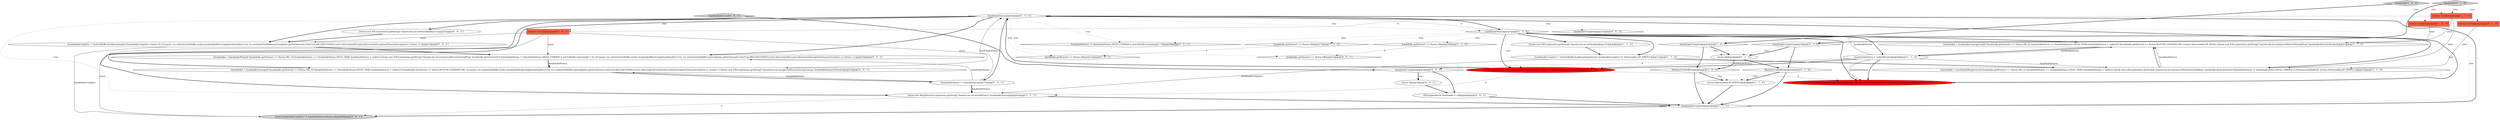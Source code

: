 digraph {
13 [style = filled, label = "handshake.getStatus() == Status.OK@@@17@@@['1', '1', '0']", fillcolor = white, shape = diamond image = "AAA0AAABBB1BBB"];
33 [style = filled, label = "handshakeInternal['0', '0', '1']", fillcolor = lightgray, shape = diamond image = "AAA0AAABBB3BBB"];
28 [style = filled, label = "{handshakeComplete = !netOutBuffer.hasRemaining()if (handshakeComplete) {return 0}{if (async) {sc.write(netOutBuffer,socket,handshakeWriteCompletionHandler)}{try {sc.write(netOutBuffer).get(endpoint.getSoTimeout(),TimeUnit.MILLISECONDS)}catch (InterruptedException|ExecutionException|TimeoutException e) }return 1}}@@@10@@@['0', '0', '1']", fillcolor = white, shape = ellipse image = "AAA0AAABBB3BBB"];
16 [style = filled, label = "handshake.getStatus() == Status.OK@@@29@@@['1', '1', '0']", fillcolor = white, shape = diamond image = "AAA0AAABBB1BBB"];
4 [style = filled, label = "handshakeComplete@@@3@@@['1', '0', '0']", fillcolor = white, shape = diamond image = "AAA0AAABBB1BBB"];
17 [style = filled, label = "handshakeStatus@@@6@@@['1', '1', '1']", fillcolor = white, shape = diamond image = "AAA0AAABBB1BBB"];
6 [style = filled, label = "return SelectionKey.OP_WRITE@@@4@@@['1', '1', '0']", fillcolor = white, shape = ellipse image = "AAA0AAABBB1BBB"];
27 [style = filled, label = "boolean async@@@2@@@['0', '0', '1']", fillcolor = tomato, shape = box image = "AAA0AAABBB3BBB"];
30 [style = filled, label = "{handshake = handshakeWrap()if (handshake.getStatus() == Status.OK) {if (handshakeStatus == HandshakeStatus.NEED_TASK) handshakeStatus = tasks()}{throw new IOException(sm.getString(\"channel.nio.ssl.unexpectedStatusDuringWrap\",handshake.getStatus()))}if (handshakeStatus != HandshakeStatus.NEED_UNWRAP || netOutBuffer.remaining() > 0) {if (async) {sc.write(netOutBuffer,socket,handshakeWriteCompletionHandler)}{try {sc.write(netOutBuffer).get(endpoint.getSoTimeout(),TimeUnit.MILLISECONDS)}catch (InterruptedException|ExecutionException|TimeoutException e) }return 1}}@@@30@@@['0', '0', '1']", fillcolor = white, shape = ellipse image = "AAA0AAABBB3BBB"];
32 [style = filled, label = "handshake.getStatus() == Status.OK@@@55@@@['0', '0', '1']", fillcolor = white, shape = diamond image = "AAA0AAABBB3BBB"];
38 [style = filled, label = "handshakeComplete@@@3@@@['0', '0', '1']", fillcolor = white, shape = diamond image = "AAA0AAABBB3BBB"];
34 [style = filled, label = "{handshake = handshakeUnwrap()if (handshake.getStatus() == Status.OK) {if (handshakeStatus == HandshakeStatus.NEED_TASK) handshakeStatus = tasks()}if (handshake.getStatus() == Status.BUFFER_UNDERFLOW) {if (async) {sc.read(netInBuffer,socket,handshakeReadCompletionHandler)}{try {sc.read(netInBuffer).get(endpoint.getSoTimeout(),TimeUnit.MILLISECONDS)}catch (InterruptedException|ExecutionException|TimeoutException e) }return 1}{throw new IOException(sm.getString(\"channel.nio.ssl.unexpectedStatusDuringUnwrap\",handshakeStatus))}break}@@@53@@@['0', '0', '1']", fillcolor = white, shape = ellipse image = "AAA0AAABBB3BBB"];
8 [style = filled, label = "{handshake = handshakeUnwrap(read)if (handshake.getStatus() == Status.OK) {if (handshakeStatus == HandshakeStatus.NEED_TASK) handshakeStatus = tasks()}if (handshake.getStatus() == Status.BUFFER_UNDERFLOW) {return SelectionKey.OP_READ}{throw new IOException(sm.getString(\"channel.nio.ssl.unexpectedStatusDuringWrap\",handshakeStatus))}break}@@@27@@@['1', '1', '0']", fillcolor = white, shape = ellipse image = "AAA0AAABBB1BBB"];
2 [style = filled, label = "!handshakeComplete@@@5@@@['1', '1', '1']", fillcolor = white, shape = diamond image = "AAA0AAABBB1BBB"];
19 [style = filled, label = "{throw new IOException(sm.getString(\"channel.nio.ssl.notHandshaking\"))}@@@8@@@['1', '1', '0']", fillcolor = white, shape = ellipse image = "AAA0AAABBB1BBB"];
31 [style = filled, label = "return handshakeComplete? 0: handshakeInternal(async)@@@84@@@['0', '0', '1']", fillcolor = lightgray, shape = ellipse image = "AAA0AAABBB3BBB"];
35 [style = filled, label = "handshakeComplete@@@12@@@['0', '0', '1']", fillcolor = white, shape = diamond image = "AAA0AAABBB3BBB"];
22 [style = filled, label = "boolean write@@@2@@@['0', '1', '0']", fillcolor = tomato, shape = box image = "AAA0AAABBB2BBB"];
25 [style = filled, label = "return 0@@@3@@@['0', '0', '1']", fillcolor = white, shape = ellipse image = "AAA0AAABBB3BBB"];
9 [style = filled, label = "boolean read@@@2@@@['1', '0', '0']", fillcolor = tomato, shape = box image = "AAA0AAABBB1BBB"];
36 [style = filled, label = "SSLEngineResult handshake = null@@@4@@@['0', '0', '1']", fillcolor = white, shape = ellipse image = "AAA0AAABBB3BBB"];
14 [style = filled, label = "throw new IllegalStateException(sm.getString(\"channel.nio.ssl.invalidStatus\",handshakeStatus))@@@81@@@['1', '1', '1']", fillcolor = white, shape = ellipse image = "AAA0AAABBB1BBB"];
0 [style = filled, label = "{handshake = handshakeWrap(write)if (handshake.getStatus() == Status.OK) {if (handshakeStatus == HandshakeStatus.NEED_TASK) handshakeStatus = tasks()}{throw new IOException(sm.getString(\"channel.nio.ssl.unexpectedStatusDuringWrap\",handshake.getStatus()))}if (handshakeStatus != HandshakeStatus.NEED_UNWRAP || (!flush(netOutBuffer))) {return SelectionKey.OP_WRITE}}@@@15@@@['1', '1', '0']", fillcolor = white, shape = ellipse image = "AAA0AAABBB1BBB"];
5 [style = filled, label = "throw new IllegalStateException(\"Invalid handshake status:\" + handshakeStatus)@@@44@@@['1', '0', '0']", fillcolor = red, shape = ellipse image = "AAA1AAABBB1BBB"];
12 [style = filled, label = "boolean read@@@2@@@['1', '1', '0']", fillcolor = tomato, shape = box image = "AAA0AAABBB1BBB"];
18 [style = filled, label = "{handshakeStatus = tasks()break}@@@40@@@['1', '1', '0']", fillcolor = white, shape = ellipse image = "AAA0AAABBB1BBB"];
23 [style = filled, label = "throw new IllegalStateException(sm.getString(\"channel.nio.ssl.invalidStatus\",handshakeStatus))@@@44@@@['0', '1', '0']", fillcolor = red, shape = ellipse image = "AAA1AAABBB2BBB"];
11 [style = filled, label = "handshake['1', '0', '0']", fillcolor = lightgray, shape = diamond image = "AAA0AAABBB1BBB"];
15 [style = filled, label = "{handshakeComplete = !netOutBuffer.hasRemaining()return handshakeComplete? 0: SelectionKey.OP_WRITE}@@@11@@@['1', '1', '0']", fillcolor = white, shape = ellipse image = "AAA0AAABBB1BBB"];
29 [style = filled, label = "{throw new IOException(sm.getString(\"channel.nio.ssl.notHandshaking\"))}@@@7@@@['0', '0', '1']", fillcolor = white, shape = ellipse image = "AAA0AAABBB3BBB"];
1 [style = filled, label = "handshakeStatus != HandshakeStatus.NEED_UNWRAP || netOutBuffer.remaining() > 0@@@38@@@['1', '1', '1']", fillcolor = white, shape = diamond image = "AAA0AAABBB1BBB"];
26 [style = filled, label = "{handshakeStatus = tasks()break}@@@77@@@['0', '0', '1']", fillcolor = white, shape = ellipse image = "AAA0AAABBB3BBB"];
24 [style = filled, label = "handshake['0', '1', '0']", fillcolor = lightgray, shape = diamond image = "AAA0AAABBB2BBB"];
37 [style = filled, label = "handshake.getStatus() == Status.OK@@@32@@@['0', '0', '1']", fillcolor = white, shape = diamond image = "AAA0AAABBB3BBB"];
20 [style = filled, label = "handshakeComplete@@@3@@@['0', '1', '0']", fillcolor = white, shape = diamond image = "AAA0AAABBB2BBB"];
3 [style = filled, label = "!flush(netOutBuffer)@@@4@@@['1', '0', '0']", fillcolor = white, shape = diamond image = "AAA0AAABBB1BBB"];
7 [style = filled, label = "handshakeStatus@@@7@@@['1', '1', '0']", fillcolor = white, shape = diamond image = "AAA0AAABBB1BBB"];
10 [style = filled, label = "return 0@@@3@@@['1', '1', '0']", fillcolor = white, shape = ellipse image = "AAA0AAABBB1BBB"];
21 [style = filled, label = "!flush(netOutBuffer)@@@4@@@['0', '1', '0']", fillcolor = white, shape = diamond image = "AAA0AAABBB2BBB"];
24->12 [style = dotted, label="true"];
16->32 [style = dashed, label="0"];
27->28 [style = solid, label="async"];
17->1 [style = dotted, label="true"];
11->12 [style = dotted, label="true"];
10->38 [style = dashed, label="0"];
17->35 [style = dotted, label="true"];
17->14 [style = dotted, label="true"];
3->6 [style = dotted, label="true"];
7->8 [style = bold, label=""];
21->2 [style = bold, label=""];
30->34 [style = solid, label="handshakeStatus"];
34->26 [style = bold, label=""];
17->14 [style = bold, label=""];
36->2 [style = bold, label=""];
15->0 [style = bold, label=""];
0->8 [style = bold, label=""];
7->16 [style = dotted, label="true"];
23->17 [style = bold, label=""];
15->14 [style = solid, label="handshakeComplete"];
27->31 [style = solid, label="async"];
19->15 [style = bold, label=""];
7->1 [style = dotted, label="true"];
33->27 [style = dotted, label="true"];
18->7 [style = solid, label="handshakeStatus"];
2->31 [style = bold, label=""];
4->3 [style = bold, label=""];
5->14 [style = dashed, label="0"];
28->30 [style = bold, label=""];
7->17 [style = dashed, label="0"];
8->18 [style = bold, label=""];
25->36 [style = bold, label=""];
5->23 [style = dashed, label="0"];
7->13 [style = dotted, label="true"];
26->14 [style = bold, label=""];
7->0 [style = bold, label=""];
30->34 [style = bold, label=""];
10->21 [style = bold, label=""];
5->17 [style = bold, label=""];
6->2 [style = bold, label=""];
24->20 [style = bold, label=""];
17->34 [style = bold, label=""];
7->5 [style = bold, label=""];
7->23 [style = dotted, label="true"];
3->2 [style = bold, label=""];
24->22 [style = dotted, label="true"];
7->23 [style = bold, label=""];
28->31 [style = solid, label="handshakeComplete"];
20->10 [style = dotted, label="true"];
12->27 [style = dashed, label="0"];
38->25 [style = bold, label=""];
0->8 [style = solid, label="handshakeStatus"];
26->17 [style = solid, label="handshakeStatus"];
26->34 [style = solid, label="handshakeStatus"];
18->8 [style = solid, label="handshakeStatus"];
21->6 [style = dotted, label="true"];
14->31 [style = dashed, label="0"];
2->17 [style = bold, label=""];
4->10 [style = bold, label=""];
18->23 [style = bold, label=""];
4->10 [style = dotted, label="true"];
11->4 [style = bold, label=""];
12->0 [style = solid, label="write"];
3->6 [style = bold, label=""];
11->9 [style = dotted, label="true"];
38->25 [style = dotted, label="true"];
7->5 [style = dotted, label="true"];
26->14 [style = solid, label="handshakeStatus"];
26->30 [style = solid, label="handshakeStatus"];
27->34 [style = solid, label="async"];
7->18 [style = bold, label=""];
7->15 [style = bold, label=""];
14->2 [style = bold, label=""];
17->37 [style = dotted, label="true"];
7->19 [style = bold, label=""];
27->30 [style = solid, label="async"];
12->8 [style = solid, label="read"];
13->37 [style = dashed, label="0"];
17->26 [style = bold, label=""];
21->6 [style = bold, label=""];
2->17 [style = dotted, label="true"];
10->3 [style = bold, label=""];
38->36 [style = bold, label=""];
17->30 [style = bold, label=""];
18->5 [style = solid, label="handshakeStatus"];
18->0 [style = solid, label="handshakeStatus"];
17->32 [style = dotted, label="true"];
9->8 [style = solid, label="read"];
20->10 [style = bold, label=""];
20->21 [style = bold, label=""];
17->7 [style = bold, label=""];
29->28 [style = bold, label=""];
17->28 [style = bold, label=""];
18->23 [style = solid, label="handshakeStatus"];
18->5 [style = bold, label=""];
33->38 [style = bold, label=""];
17->7 [style = dotted, label="true"];
22->0 [style = solid, label="write"];
17->29 [style = bold, label=""];
}
